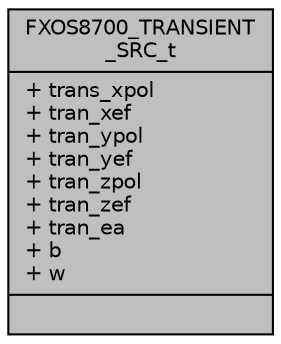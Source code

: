 digraph "FXOS8700_TRANSIENT_SRC_t"
{
  edge [fontname="Helvetica",fontsize="10",labelfontname="Helvetica",labelfontsize="10"];
  node [fontname="Helvetica",fontsize="10",shape=record];
  Node1 [label="{FXOS8700_TRANSIENT\l_SRC_t\n|+ trans_xpol\l+ tran_xef\l+ tran_ypol\l+ tran_yef\l+ tran_zpol\l+ tran_zef\l+ tran_ea\l+ b\l+ w\l|}",height=0.2,width=0.4,color="black", fillcolor="grey75", style="filled", fontcolor="black"];
}
